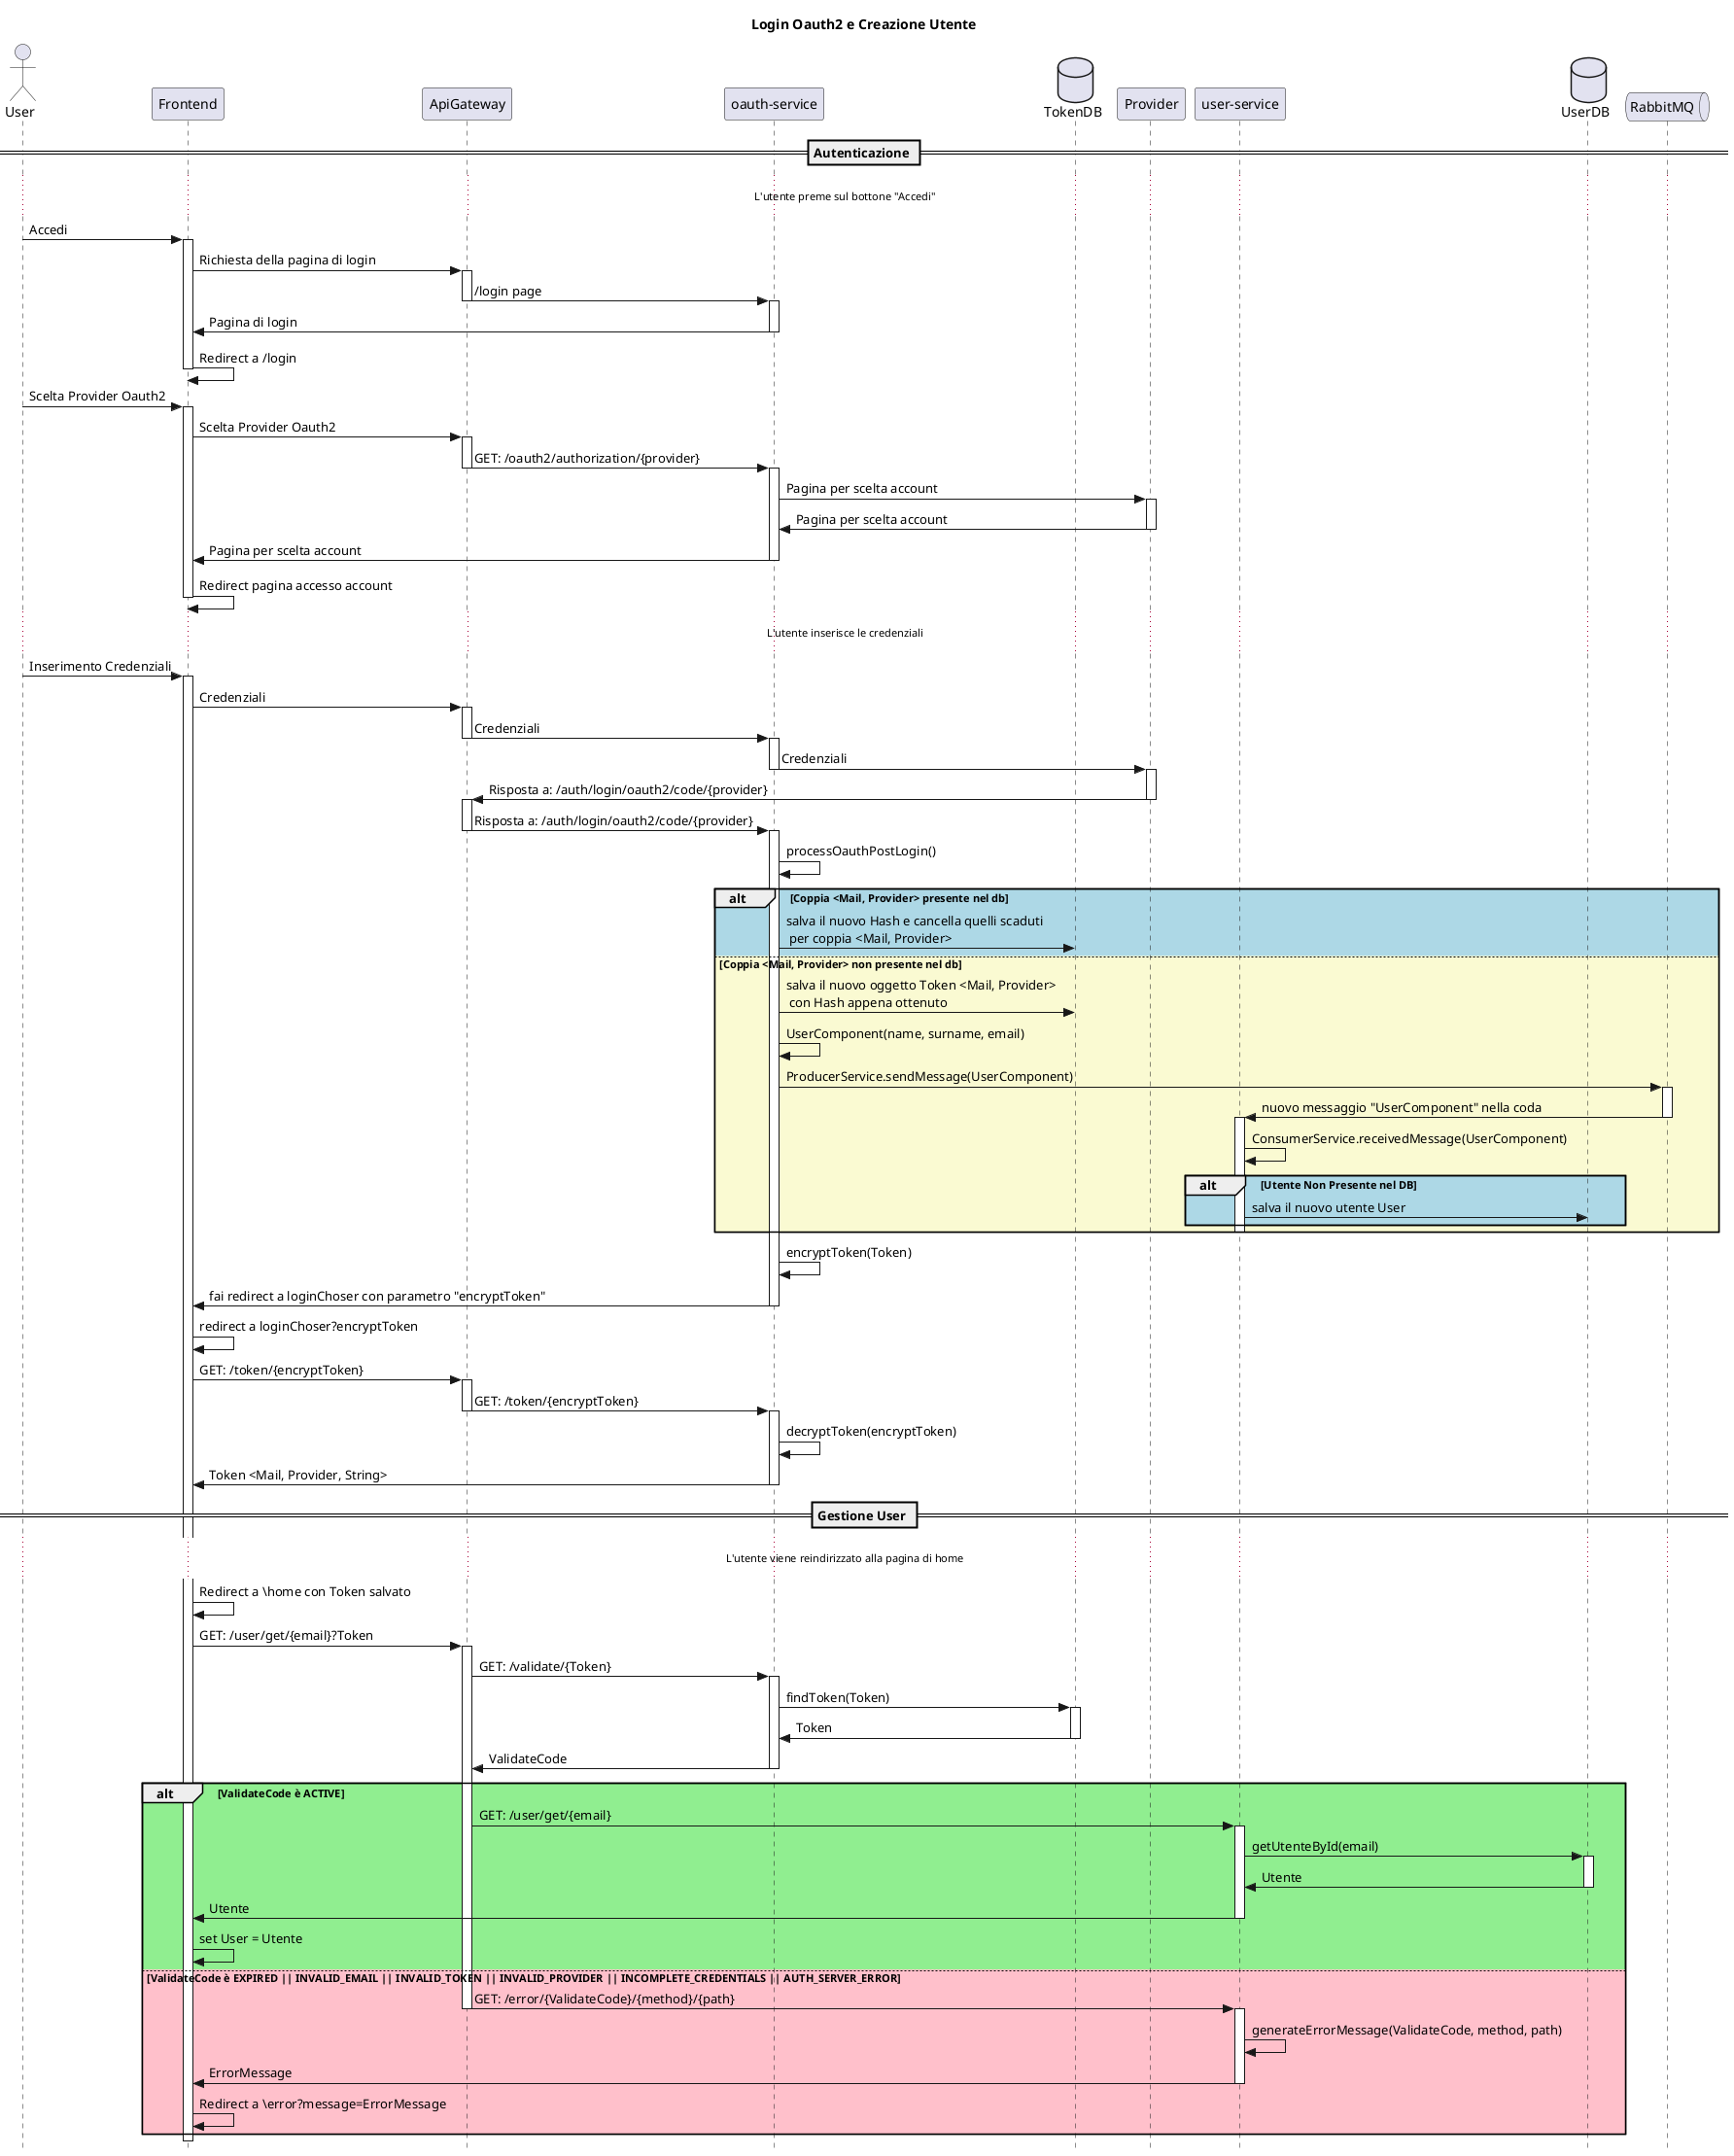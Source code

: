 @startuml
'https://plantuml.com/sequence-diagram

skinparam style strictuml

title Login Oauth2 e Creazione Utente

actor User
participant Frontend
participant ApiGateway as api
participant "oauth-service" as oauthS
database "TokenDB" as tokendb
participant Provider
participant "user-service" as userS
database "UserDB" as userdb
queue "RabbitMQ" as rabbitmq

== Autenticazione ==

... L'utente preme sul bottone "Accedi" ...
User -> Frontend: Accedi
activate Frontend
Frontend -> api: Richiesta della pagina di login
activate api
api -> oauthS:  /login page
deactivate api
activate oauthS
oauthS -> Frontend: Pagina di login
deactivate oauthS
Frontend -> Frontend: Redirect a /login
deactivate Frontend


User->Frontend: Scelta Provider Oauth2
activate Frontend
Frontend -> api: Scelta Provider Oauth2
activate api
api -> oauthS: GET: /oauth2/authorization/{provider}
deactivate api
activate oauthS
oauthS -> Provider: Pagina per scelta account
activate Provider
Provider -> oauthS: Pagina per scelta account
deactivate Provider
oauthS -> Frontend: Pagina per scelta account
deactivate oauthS
Frontend -> Frontend: Redirect pagina accesso account
deactivate Frontend

... L'utente inserisce le credenziali ...

User -> Frontend: Inserimento Credenziali
activate Frontend
Frontend -> api: Credenziali
activate api
api -> oauthS: Credenziali
deactivate api
activate oauthS
oauthS -> Provider: Credenziali
deactivate oauthS
activate Provider
Provider -> api: Risposta a: /auth/login/oauth2/code/{provider}
deactivate Provider
activate api
api -> oauthS: Risposta a: /auth/login/oauth2/code/{provider}
deactivate api
activate oauthS
oauthS->oauthS: processOauthPostLogin()
alt #LightBlue Coppia <Mail, Provider> presente nel db
    oauthS-> tokendb: salva il nuovo Hash e cancella quelli scaduti\n per coppia <Mail, Provider>
else #LightGoldenRodYellow Coppia <Mail, Provider> non presente nel db
    oauthS-> tokendb: salva il nuovo oggetto Token <Mail, Provider> \n con Hash appena ottenuto
    oauthS -> oauthS: UserComponent(name, surname, email)
    oauthS-> rabbitmq: ProducerService.sendMessage(UserComponent)
    activate rabbitmq
    rabbitmq -> userS: nuovo messaggio "UserComponent" nella coda
    deactivate rabbitmq
    activate userS
    userS -> userS: ConsumerService.receivedMessage(UserComponent)

    alt #LightBlue Utente Non Presente nel DB
        userS->userdb: salva il nuovo utente User
    end

    deactivate userS
end

oauthS -> oauthS: encryptToken(Token)
oauthS -> Frontend: fai redirect a loginChoser con parametro "encryptToken"
deactivate oauthS
Frontend -> Frontend: redirect a loginChoser?encryptToken


Frontend -> api: GET: /token/{encryptToken}
activate api
api -> oauthS: GET: /token/{encryptToken}
deactivate api
activate oauthS
oauthS -> oauthS: decryptToken(encryptToken)
oauthS -> Frontend: Token <Mail, Provider, String>
deactivate oauthS


== Gestione User ==

... L'utente viene reindirizzato alla pagina di home ...

Frontend -> Frontend: Redirect a \home con Token salvato

Frontend -> api: GET: /user/get/{email}?Token
activate api
api -> oauthS: GET: /validate/{Token}
activate oauthS
oauthS -> tokendb: findToken(Token)
activate tokendb
tokendb -> oauthS: Token
deactivate tokendb
oauthS -> api: ValidateCode
deactivate oauthS

alt #LightGreen ValidateCode è ACTIVE
    api-> userS: GET: /user/get/{email}
    activate userS
    userS -> userdb: getUtenteById(email)
    activate userdb
    userdb -> userS: Utente
    deactivate userdb
    userS -> Frontend: Utente
    deactivate userS
    Frontend -> Frontend: set User = Utente
    
else #Pink ValidateCode è EXPIRED || INVALID_EMAIL || INVALID_TOKEN || INVALID_PROVIDER || INCOMPLETE_CREDENTIALS || AUTH_SERVER_ERROR
    api -> userS: GET: /error/{ValidateCode}/{method}/{path}
    deactivate api
    activate userS
    userS -> userS: generateErrorMessage(ValidateCode, method, path)
    userS -> Frontend: ErrorMessage
    deactivate userS
    Frontend -> Frontend: Redirect a \error?message=ErrorMessage
    
end
deactivate Frontend

@enduml
